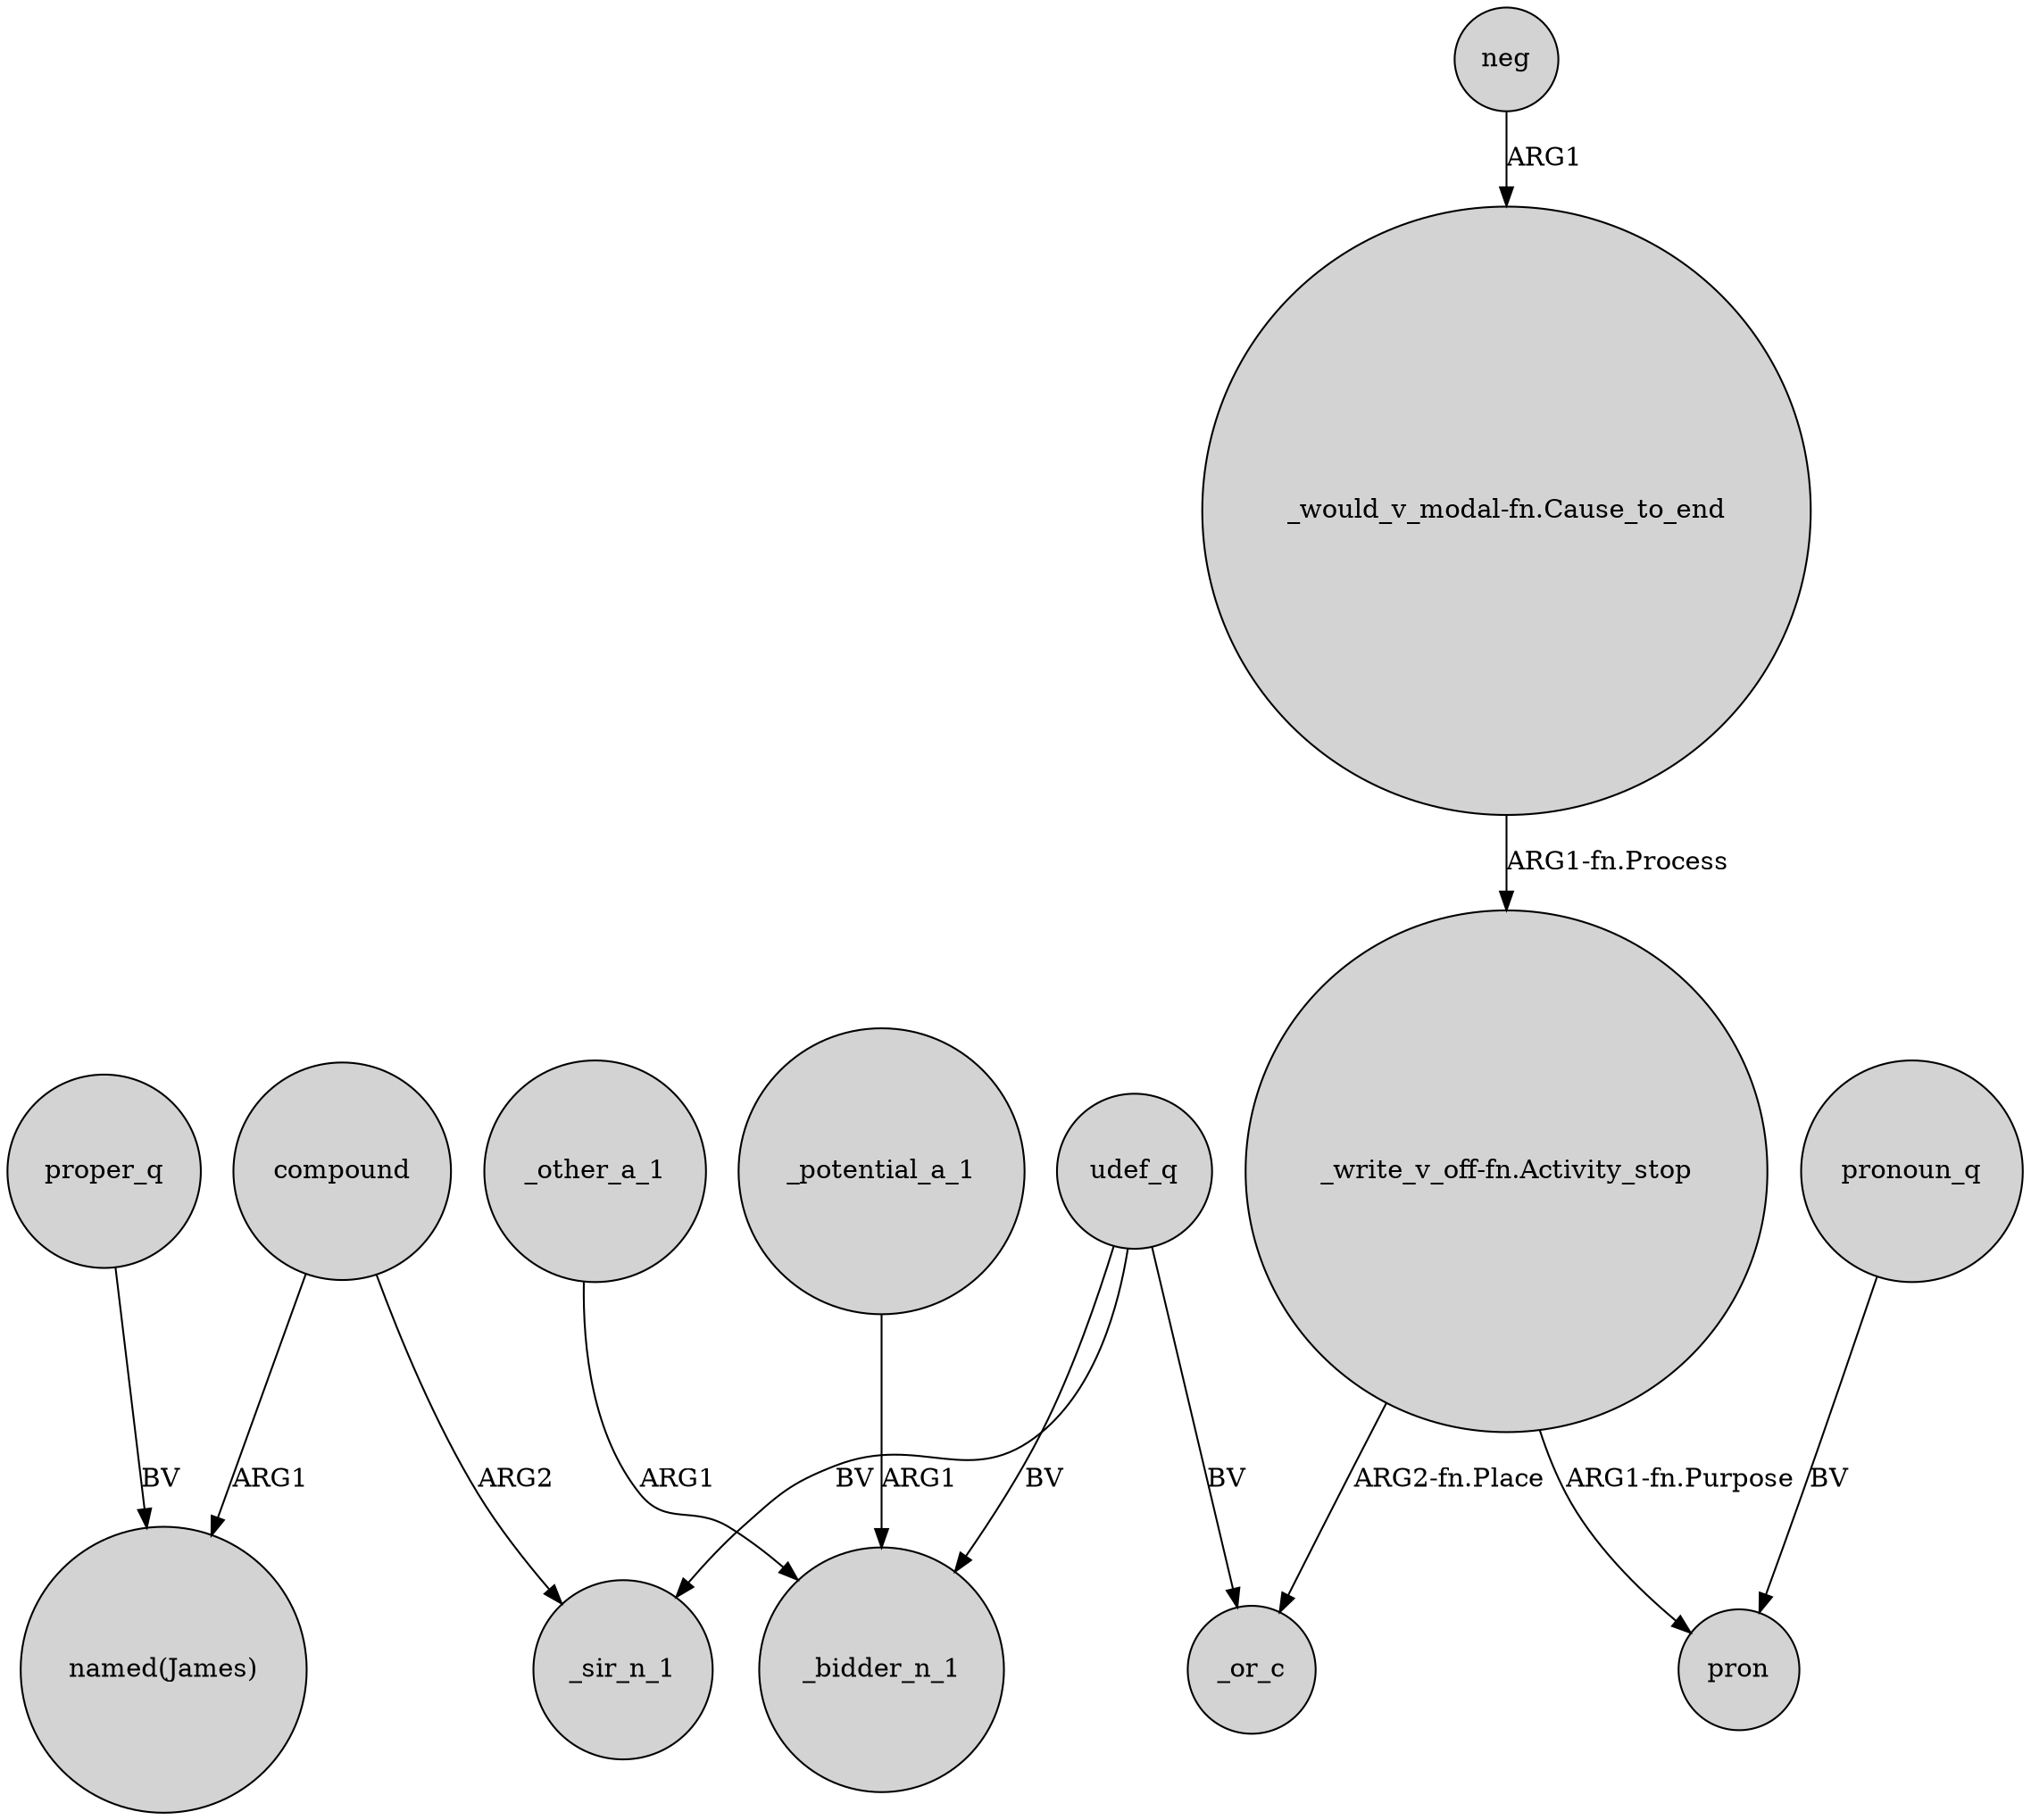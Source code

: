 digraph {
	node [shape=circle style=filled]
	compound -> _sir_n_1 [label=ARG2]
	compound -> "named(James)" [label=ARG1]
	_potential_a_1 -> _bidder_n_1 [label=ARG1]
	"_write_v_off-fn.Activity_stop" -> _or_c [label="ARG2-fn.Place"]
	proper_q -> "named(James)" [label=BV]
	neg -> "_would_v_modal-fn.Cause_to_end" [label=ARG1]
	_other_a_1 -> _bidder_n_1 [label=ARG1]
	"_would_v_modal-fn.Cause_to_end" -> "_write_v_off-fn.Activity_stop" [label="ARG1-fn.Process"]
	udef_q -> _or_c [label=BV]
	pronoun_q -> pron [label=BV]
	"_write_v_off-fn.Activity_stop" -> pron [label="ARG1-fn.Purpose"]
	udef_q -> _bidder_n_1 [label=BV]
	udef_q -> _sir_n_1 [label=BV]
}
